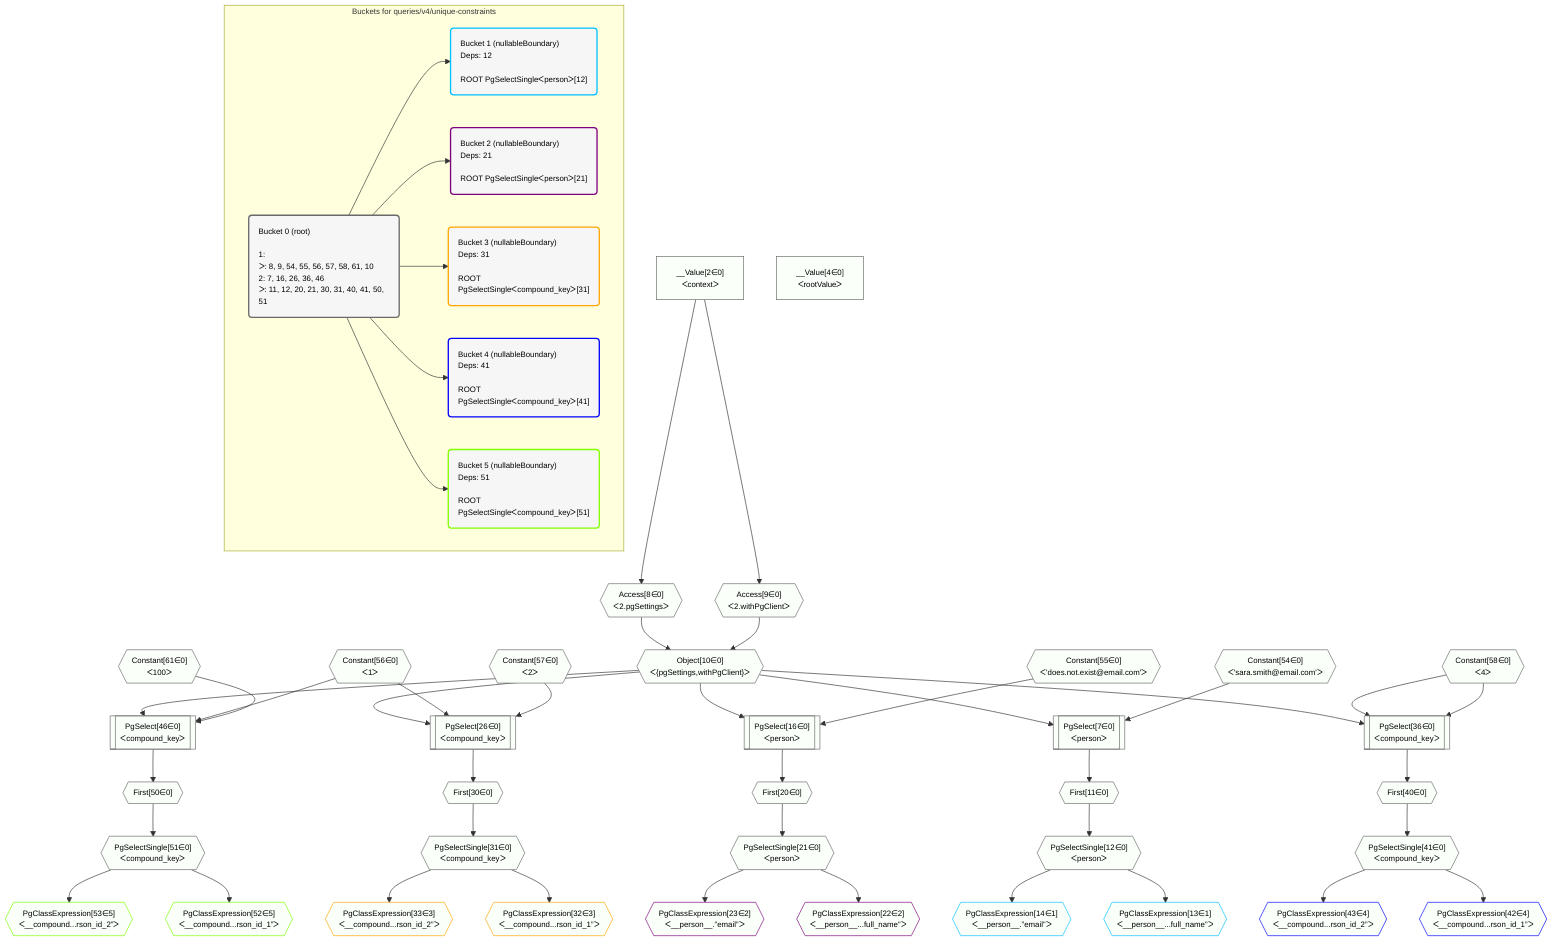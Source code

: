 %%{init: {'themeVariables': { 'fontSize': '12px'}}}%%
graph TD
    classDef path fill:#eee,stroke:#000,color:#000
    classDef plan fill:#fff,stroke-width:1px,color:#000
    classDef itemplan fill:#fff,stroke-width:2px,color:#000
    classDef unbatchedplan fill:#dff,stroke-width:1px,color:#000
    classDef sideeffectplan fill:#fcc,stroke-width:2px,color:#000
    classDef bucket fill:#f6f6f6,color:#000,stroke-width:2px,text-align:left


    %% plan dependencies
    PgSelect26[["PgSelect[26∈0]<br />ᐸcompound_keyᐳ"]]:::plan
    Object10{{"Object[10∈0]<br />ᐸ{pgSettings,withPgClient}ᐳ"}}:::plan
    Constant56{{"Constant[56∈0]<br />ᐸ1ᐳ"}}:::plan
    Constant57{{"Constant[57∈0]<br />ᐸ2ᐳ"}}:::plan
    Object10 & Constant56 & Constant57 --> PgSelect26
    PgSelect36[["PgSelect[36∈0]<br />ᐸcompound_keyᐳ"]]:::plan
    Constant58{{"Constant[58∈0]<br />ᐸ4ᐳ"}}:::plan
    Object10 & Constant58 & Constant58 --> PgSelect36
    PgSelect46[["PgSelect[46∈0]<br />ᐸcompound_keyᐳ"]]:::plan
    Constant61{{"Constant[61∈0]<br />ᐸ100ᐳ"}}:::plan
    Object10 & Constant56 & Constant61 --> PgSelect46
    PgSelect7[["PgSelect[7∈0]<br />ᐸpersonᐳ"]]:::plan
    Constant54{{"Constant[54∈0]<br />ᐸ'sara.smith@email.com'ᐳ"}}:::plan
    Object10 & Constant54 --> PgSelect7
    Access8{{"Access[8∈0]<br />ᐸ2.pgSettingsᐳ"}}:::plan
    Access9{{"Access[9∈0]<br />ᐸ2.withPgClientᐳ"}}:::plan
    Access8 & Access9 --> Object10
    PgSelect16[["PgSelect[16∈0]<br />ᐸpersonᐳ"]]:::plan
    Constant55{{"Constant[55∈0]<br />ᐸ'does.not.exist@email.com'ᐳ"}}:::plan
    Object10 & Constant55 --> PgSelect16
    __Value2["__Value[2∈0]<br />ᐸcontextᐳ"]:::plan
    __Value2 --> Access8
    __Value2 --> Access9
    First11{{"First[11∈0]"}}:::plan
    PgSelect7 --> First11
    PgSelectSingle12{{"PgSelectSingle[12∈0]<br />ᐸpersonᐳ"}}:::plan
    First11 --> PgSelectSingle12
    First20{{"First[20∈0]"}}:::plan
    PgSelect16 --> First20
    PgSelectSingle21{{"PgSelectSingle[21∈0]<br />ᐸpersonᐳ"}}:::plan
    First20 --> PgSelectSingle21
    First30{{"First[30∈0]"}}:::plan
    PgSelect26 --> First30
    PgSelectSingle31{{"PgSelectSingle[31∈0]<br />ᐸcompound_keyᐳ"}}:::plan
    First30 --> PgSelectSingle31
    First40{{"First[40∈0]"}}:::plan
    PgSelect36 --> First40
    PgSelectSingle41{{"PgSelectSingle[41∈0]<br />ᐸcompound_keyᐳ"}}:::plan
    First40 --> PgSelectSingle41
    First50{{"First[50∈0]"}}:::plan
    PgSelect46 --> First50
    PgSelectSingle51{{"PgSelectSingle[51∈0]<br />ᐸcompound_keyᐳ"}}:::plan
    First50 --> PgSelectSingle51
    __Value4["__Value[4∈0]<br />ᐸrootValueᐳ"]:::plan
    PgClassExpression13{{"PgClassExpression[13∈1]<br />ᐸ__person__...full_name”ᐳ"}}:::plan
    PgSelectSingle12 --> PgClassExpression13
    PgClassExpression14{{"PgClassExpression[14∈1]<br />ᐸ__person__.”email”ᐳ"}}:::plan
    PgSelectSingle12 --> PgClassExpression14
    PgClassExpression22{{"PgClassExpression[22∈2]<br />ᐸ__person__...full_name”ᐳ"}}:::plan
    PgSelectSingle21 --> PgClassExpression22
    PgClassExpression23{{"PgClassExpression[23∈2]<br />ᐸ__person__.”email”ᐳ"}}:::plan
    PgSelectSingle21 --> PgClassExpression23
    PgClassExpression32{{"PgClassExpression[32∈3]<br />ᐸ__compound...rson_id_1”ᐳ"}}:::plan
    PgSelectSingle31 --> PgClassExpression32
    PgClassExpression33{{"PgClassExpression[33∈3]<br />ᐸ__compound...rson_id_2”ᐳ"}}:::plan
    PgSelectSingle31 --> PgClassExpression33
    PgClassExpression42{{"PgClassExpression[42∈4]<br />ᐸ__compound...rson_id_1”ᐳ"}}:::plan
    PgSelectSingle41 --> PgClassExpression42
    PgClassExpression43{{"PgClassExpression[43∈4]<br />ᐸ__compound...rson_id_2”ᐳ"}}:::plan
    PgSelectSingle41 --> PgClassExpression43
    PgClassExpression52{{"PgClassExpression[52∈5]<br />ᐸ__compound...rson_id_1”ᐳ"}}:::plan
    PgSelectSingle51 --> PgClassExpression52
    PgClassExpression53{{"PgClassExpression[53∈5]<br />ᐸ__compound...rson_id_2”ᐳ"}}:::plan
    PgSelectSingle51 --> PgClassExpression53

    %% define steps

    subgraph "Buckets for queries/v4/unique-constraints"
    Bucket0("Bucket 0 (root)<br /><br />1: <br />ᐳ: 8, 9, 54, 55, 56, 57, 58, 61, 10<br />2: 7, 16, 26, 36, 46<br />ᐳ: 11, 12, 20, 21, 30, 31, 40, 41, 50, 51"):::bucket
    classDef bucket0 stroke:#696969
    class Bucket0,__Value2,__Value4,PgSelect7,Access8,Access9,Object10,First11,PgSelectSingle12,PgSelect16,First20,PgSelectSingle21,PgSelect26,First30,PgSelectSingle31,PgSelect36,First40,PgSelectSingle41,PgSelect46,First50,PgSelectSingle51,Constant54,Constant55,Constant56,Constant57,Constant58,Constant61 bucket0
    Bucket1("Bucket 1 (nullableBoundary)<br />Deps: 12<br /><br />ROOT PgSelectSingleᐸpersonᐳ[12]"):::bucket
    classDef bucket1 stroke:#00bfff
    class Bucket1,PgClassExpression13,PgClassExpression14 bucket1
    Bucket2("Bucket 2 (nullableBoundary)<br />Deps: 21<br /><br />ROOT PgSelectSingleᐸpersonᐳ[21]"):::bucket
    classDef bucket2 stroke:#7f007f
    class Bucket2,PgClassExpression22,PgClassExpression23 bucket2
    Bucket3("Bucket 3 (nullableBoundary)<br />Deps: 31<br /><br />ROOT PgSelectSingleᐸcompound_keyᐳ[31]"):::bucket
    classDef bucket3 stroke:#ffa500
    class Bucket3,PgClassExpression32,PgClassExpression33 bucket3
    Bucket4("Bucket 4 (nullableBoundary)<br />Deps: 41<br /><br />ROOT PgSelectSingleᐸcompound_keyᐳ[41]"):::bucket
    classDef bucket4 stroke:#0000ff
    class Bucket4,PgClassExpression42,PgClassExpression43 bucket4
    Bucket5("Bucket 5 (nullableBoundary)<br />Deps: 51<br /><br />ROOT PgSelectSingleᐸcompound_keyᐳ[51]"):::bucket
    classDef bucket5 stroke:#7fff00
    class Bucket5,PgClassExpression52,PgClassExpression53 bucket5
    Bucket0 --> Bucket1 & Bucket2 & Bucket3 & Bucket4 & Bucket5
    classDef unary fill:#fafffa,borderWidth:8px
    class PgSelect26,PgSelect36,PgSelect46,PgSelect7,Object10,PgSelect16,Access8,Access9,First11,PgSelectSingle12,First20,PgSelectSingle21,First30,PgSelectSingle31,First40,PgSelectSingle41,First50,PgSelectSingle51,__Value2,__Value4,Constant54,Constant55,Constant56,Constant57,Constant58,Constant61,PgClassExpression13,PgClassExpression14,PgClassExpression22,PgClassExpression23,PgClassExpression32,PgClassExpression33,PgClassExpression42,PgClassExpression43,PgClassExpression52,PgClassExpression53 unary
    end